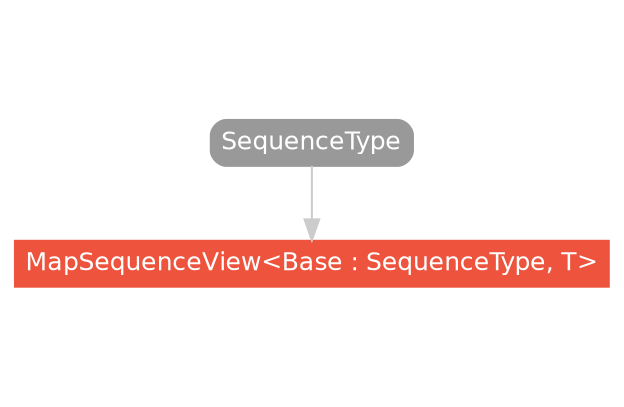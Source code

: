 strict digraph "MapSequenceView<Base : SequenceType, T> - Type Hierarchy - SwiftDoc.org" {
    pad="0.1,0.8"
    node [shape=box, style="filled,rounded", color="#999999", fillcolor="#999999", fontcolor=white, fontname=Helvetica, fontnames="Helvetica,sansserif", fontsize=12, margin="0.07,0.05", height="0.3"]
    edge [color="#cccccc"]
    "MapSequenceView<Base : SequenceType, T>" [URL="/type/MapSequenceView/", style="filled", fillcolor="#ee543d", color="#ee543d"]
    "SequenceType" [URL="/protocol/SequenceType/"]    "SequenceType" -> "MapSequenceView<Base : SequenceType, T>"
    subgraph Types {
        rank = max; "MapSequenceView<Base : SequenceType, T>";
    }
}